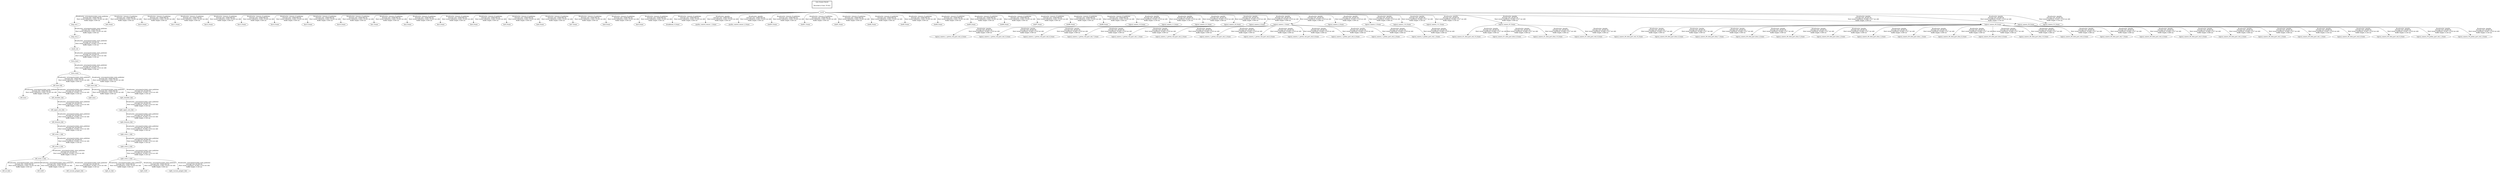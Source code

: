 digraph G {
"torso_main" -> "left_base_link"[label="Broadcaster: /ariac/gantry/robot_state_publisher\nAverage rate: 10000.000 Hz\nMost recent transform: 0.000 ( 55.823 sec old)\nBuffer length: 0.000 sec\n"];
"torso_base" -> "torso_main"[label="Broadcaster: /ariac/gantry/robot_state_publisher\nAverage rate: 60.000 Hz\nMost recent transform: 55.809 ( 0.014 sec old)\nBuffer length: 0.100 sec\n"];
"left_base_link" -> "left_base"[label="Broadcaster: /ariac/gantry/robot_state_publisher\nAverage rate: 10000.000 Hz\nMost recent transform: 0.000 ( 55.823 sec old)\nBuffer length: 0.000 sec\n"];
"left_wrist_3_link" -> "left_ee_link"[label="Broadcaster: /ariac/gantry/robot_state_publisher\nAverage rate: 10000.000 Hz\nMost recent transform: 0.000 ( 55.823 sec old)\nBuffer length: 0.000 sec\n"];
"left_wrist_2_link" -> "left_wrist_3_link"[label="Broadcaster: /ariac/gantry/robot_state_publisher\nAverage rate: 60.000 Hz\nMost recent transform: 55.809 ( 0.014 sec old)\nBuffer length: 0.100 sec\n"];
"left_wrist_3_link" -> "left_tool0"[label="Broadcaster: /ariac/gantry/robot_state_publisher\nAverage rate: 10000.000 Hz\nMost recent transform: 0.000 ( 55.823 sec old)\nBuffer length: 0.000 sec\n"];
"world" -> "long_rail_1"[label="Broadcaster: /ariac/gantry/robot_state_publisher\nAverage rate: 10000.000 Hz\nMost recent transform: 0.000 ( 55.823 sec old)\nBuffer length: 0.000 sec\n"];
"long_rail_1" -> "long_rail_2"[label="Broadcaster: /ariac/gantry/robot_state_publisher\nAverage rate: 10000.000 Hz\nMost recent transform: 0.000 ( 55.823 sec old)\nBuffer length: 0.000 sec\n"];
"torso_main" -> "right_base_link"[label="Broadcaster: /ariac/gantry/robot_state_publisher\nAverage rate: 10000.000 Hz\nMost recent transform: 0.000 ( 55.823 sec old)\nBuffer length: 0.000 sec\n"];
"right_base_link" -> "right_base"[label="Broadcaster: /ariac/gantry/robot_state_publisher\nAverage rate: 10000.000 Hz\nMost recent transform: 0.000 ( 55.823 sec old)\nBuffer length: 0.000 sec\n"];
"right_wrist_3_link" -> "right_ee_link"[label="Broadcaster: /ariac/gantry/robot_state_publisher\nAverage rate: 10000.000 Hz\nMost recent transform: 0.000 ( 55.823 sec old)\nBuffer length: 0.000 sec\n"];
"right_wrist_2_link" -> "right_wrist_3_link"[label="Broadcaster: /ariac/gantry/robot_state_publisher\nAverage rate: 60.000 Hz\nMost recent transform: 55.809 ( 0.014 sec old)\nBuffer length: 0.100 sec\n"];
"right_wrist_3_link" -> "right_tool0"[label="Broadcaster: /ariac/gantry/robot_state_publisher\nAverage rate: 10000.000 Hz\nMost recent transform: 0.000 ( 55.823 sec old)\nBuffer length: 0.000 sec\n"];
"world" -> "belt_frame"[label="Broadcaster: /sensors_tf_publisher\nAverage rate: 10000.000 Hz\nMost recent transform: 0.000 ( 55.823 sec old)\nBuffer length: 0.000 sec\n"];
"world" -> "bin10_frame"[label="Broadcaster: /sensors_tf_publisher\nAverage rate: 10000.000 Hz\nMost recent transform: 0.000 ( 55.823 sec old)\nBuffer length: 0.000 sec\n"];
"world" -> "bin11_frame"[label="Broadcaster: /sensors_tf_publisher\nAverage rate: 10000.000 Hz\nMost recent transform: 0.000 ( 55.823 sec old)\nBuffer length: 0.000 sec\n"];
"world" -> "bin12_frame"[label="Broadcaster: /sensors_tf_publisher\nAverage rate: 10000.000 Hz\nMost recent transform: 0.000 ( 55.823 sec old)\nBuffer length: 0.000 sec\n"];
"world" -> "bin13_frame"[label="Broadcaster: /sensors_tf_publisher\nAverage rate: 10000.000 Hz\nMost recent transform: 0.000 ( 55.823 sec old)\nBuffer length: 0.000 sec\n"];
"world" -> "bin14_frame"[label="Broadcaster: /sensors_tf_publisher\nAverage rate: 10000.000 Hz\nMost recent transform: 0.000 ( 55.823 sec old)\nBuffer length: 0.000 sec\n"];
"world" -> "bin15_frame"[label="Broadcaster: /sensors_tf_publisher\nAverage rate: 10000.000 Hz\nMost recent transform: 0.000 ( 55.823 sec old)\nBuffer length: 0.000 sec\n"];
"world" -> "bin16_frame"[label="Broadcaster: /sensors_tf_publisher\nAverage rate: 10000.000 Hz\nMost recent transform: 0.000 ( 55.823 sec old)\nBuffer length: 0.000 sec\n"];
"world" -> "bin1_frame"[label="Broadcaster: /sensors_tf_publisher\nAverage rate: 10000.000 Hz\nMost recent transform: 0.000 ( 55.823 sec old)\nBuffer length: 0.000 sec\n"];
"world" -> "bin2_frame"[label="Broadcaster: /sensors_tf_publisher\nAverage rate: 10000.000 Hz\nMost recent transform: 0.000 ( 55.823 sec old)\nBuffer length: 0.000 sec\n"];
"world" -> "bin3_frame"[label="Broadcaster: /sensors_tf_publisher\nAverage rate: 10000.000 Hz\nMost recent transform: 0.000 ( 55.823 sec old)\nBuffer length: 0.000 sec\n"];
"world" -> "bin4_frame"[label="Broadcaster: /sensors_tf_publisher\nAverage rate: 10000.000 Hz\nMost recent transform: 0.000 ( 55.823 sec old)\nBuffer length: 0.000 sec\n"];
"world" -> "bin5_frame"[label="Broadcaster: /sensors_tf_publisher\nAverage rate: 10000.000 Hz\nMost recent transform: 0.000 ( 55.823 sec old)\nBuffer length: 0.000 sec\n"];
"world" -> "bin6_frame"[label="Broadcaster: /sensors_tf_publisher\nAverage rate: 10000.000 Hz\nMost recent transform: 0.000 ( 55.823 sec old)\nBuffer length: 0.000 sec\n"];
"world" -> "bin7_frame"[label="Broadcaster: /sensors_tf_publisher\nAverage rate: 10000.000 Hz\nMost recent transform: 0.000 ( 55.823 sec old)\nBuffer length: 0.000 sec\n"];
"world" -> "bin8_frame"[label="Broadcaster: /sensors_tf_publisher\nAverage rate: 10000.000 Hz\nMost recent transform: 0.000 ( 55.823 sec old)\nBuffer length: 0.000 sec\n"];
"world" -> "bin9_frame"[label="Broadcaster: /sensors_tf_publisher\nAverage rate: 10000.000 Hz\nMost recent transform: 0.000 ( 55.823 sec old)\nBuffer length: 0.000 sec\n"];
"world" -> "breakbeam_0_frame"[label="Broadcaster: /sensors_tf_publisher\nAverage rate: 10000.000 Hz\nMost recent transform: 0.000 ( 55.823 sec old)\nBuffer length: 0.000 sec\n"];
"world" -> "quality_control_sensor_1_frame"[label="Broadcaster: /gazebo\nAverage rate: 10000.000 Hz\nMost recent transform: 0.000 ( 55.823 sec old)\nBuffer length: 0.000 sec\n"];
"world" -> "quality_control_sensor_2_frame"[label="Broadcaster: /gazebo\nAverage rate: 10000.000 Hz\nMost recent transform: 0.000 ( 55.823 sec old)\nBuffer length: 0.000 sec\n"];
"world" -> "shelf10_frame"[label="Broadcaster: /sensors_tf_publisher\nAverage rate: 10000.000 Hz\nMost recent transform: 0.000 ( 55.823 sec old)\nBuffer length: 0.000 sec\n"];
"world" -> "shelf11_frame"[label="Broadcaster: /sensors_tf_publisher\nAverage rate: 10000.000 Hz\nMost recent transform: 0.000 ( 55.823 sec old)\nBuffer length: 0.000 sec\n"];
"world" -> "shelf1_frame"[label="Broadcaster: /sensors_tf_publisher\nAverage rate: 10000.000 Hz\nMost recent transform: 0.000 ( 55.823 sec old)\nBuffer length: 0.000 sec\n"];
"world" -> "shelf2_frame"[label="Broadcaster: /sensors_tf_publisher\nAverage rate: 10000.000 Hz\nMost recent transform: 0.000 ( 55.823 sec old)\nBuffer length: 0.000 sec\n"];
"world" -> "shelf3_frame"[label="Broadcaster: /sensors_tf_publisher\nAverage rate: 10000.000 Hz\nMost recent transform: 0.000 ( 55.823 sec old)\nBuffer length: 0.000 sec\n"];
"world" -> "shelf4_frame"[label="Broadcaster: /sensors_tf_publisher\nAverage rate: 10000.000 Hz\nMost recent transform: 0.000 ( 55.823 sec old)\nBuffer length: 0.000 sec\n"];
"world" -> "shelf5_frame"[label="Broadcaster: /sensors_tf_publisher\nAverage rate: 10000.000 Hz\nMost recent transform: 0.000 ( 55.823 sec old)\nBuffer length: 0.000 sec\n"];
"world" -> "shelf6_frame"[label="Broadcaster: /sensors_tf_publisher\nAverage rate: 10000.000 Hz\nMost recent transform: 0.000 ( 55.823 sec old)\nBuffer length: 0.000 sec\n"];
"world" -> "shelf7_frame"[label="Broadcaster: /sensors_tf_publisher\nAverage rate: 10000.000 Hz\nMost recent transform: 0.000 ( 55.823 sec old)\nBuffer length: 0.000 sec\n"];
"world" -> "shelf8_frame"[label="Broadcaster: /sensors_tf_publisher\nAverage rate: 10000.000 Hz\nMost recent transform: 0.000 ( 55.823 sec old)\nBuffer length: 0.000 sec\n"];
"world" -> "shelf9_frame"[label="Broadcaster: /sensors_tf_publisher\nAverage rate: 10000.000 Hz\nMost recent transform: 0.000 ( 55.823 sec old)\nBuffer length: 0.000 sec\n"];
"world" -> "logical_camera_10_frame"[label="Broadcaster: /gazebo\nAverage rate: 20.000 Hz\nMost recent transform: 55.805 ( 0.018 sec old)\nBuffer length: 0.100 sec\n"];
"world" -> "logical_camera_11_frame"[label="Broadcaster: /gazebo\nAverage rate: 20.000 Hz\nMost recent transform: 55.805 ( 0.018 sec old)\nBuffer length: 0.100 sec\n"];
"world" -> "logical_camera_21_frame"[label="Broadcaster: /gazebo\nAverage rate: 20.202 Hz\nMost recent transform: 55.805 ( 0.018 sec old)\nBuffer length: 0.099 sec\n"];
"world" -> "logical_camera_20_frame"[label="Broadcaster: /gazebo\nAverage rate: 20.202 Hz\nMost recent transform: 55.805 ( 0.018 sec old)\nBuffer length: 0.099 sec\n"];
"world" -> "logical_camera_0_frame"[label="Broadcaster: /gazebo\nAverage rate: 20.202 Hz\nMost recent transform: 55.805 ( 0.018 sec old)\nBuffer length: 0.099 sec\n"];
"world" -> "logical_camera_1_frame"[label="Broadcaster: /gazebo\nAverage rate: 20.202 Hz\nMost recent transform: 55.805 ( 0.018 sec old)\nBuffer length: 0.099 sec\n"];
"logical_camera_1_frame" -> "logical_camera_1_piston_rod_part_red_4_frame"[label="Broadcaster: /gazebo\nAverage rate: 20.202 Hz\nMost recent transform: 55.805 ( 0.018 sec old)\nBuffer length: 0.099 sec\n"];
"logical_camera_1_frame" -> "logical_camera_1_piston_rod_part_red_5_frame"[label="Broadcaster: /gazebo\nAverage rate: 20.202 Hz\nMost recent transform: 55.805 ( 0.018 sec old)\nBuffer length: 0.099 sec\n"];
"logical_camera_1_frame" -> "logical_camera_1_piston_rod_part_red_6_frame"[label="Broadcaster: /gazebo\nAverage rate: 20.202 Hz\nMost recent transform: 55.805 ( 0.018 sec old)\nBuffer length: 0.099 sec\n"];
"logical_camera_1_frame" -> "logical_camera_1_piston_rod_part_red_7_frame"[label="Broadcaster: /gazebo\nAverage rate: 20.202 Hz\nMost recent transform: 55.805 ( 0.018 sec old)\nBuffer length: 0.099 sec\n"];
"logical_camera_1_frame" -> "logical_camera_1_piston_rod_part_red_1_frame"[label="Broadcaster: /gazebo\nAverage rate: 20.202 Hz\nMost recent transform: 55.805 ( 0.018 sec old)\nBuffer length: 0.099 sec\n"];
"logical_camera_1_frame" -> "logical_camera_1_piston_rod_part_red_2_frame"[label="Broadcaster: /gazebo\nAverage rate: 20.202 Hz\nMost recent transform: 55.805 ( 0.018 sec old)\nBuffer length: 0.099 sec\n"];
"logical_camera_1_frame" -> "logical_camera_1_piston_rod_part_red_3_frame"[label="Broadcaster: /gazebo\nAverage rate: 20.202 Hz\nMost recent transform: 55.805 ( 0.018 sec old)\nBuffer length: 0.099 sec\n"];
"logical_camera_1_frame" -> "logical_camera_1_piston_rod_part_red_8_frame"[label="Broadcaster: /gazebo\nAverage rate: 20.202 Hz\nMost recent transform: 55.805 ( 0.018 sec old)\nBuffer length: 0.099 sec\n"];
"logical_camera_1_frame" -> "logical_camera_1_piston_rod_part_red_9_frame"[label="Broadcaster: /gazebo\nAverage rate: 20.202 Hz\nMost recent transform: 55.805 ( 0.018 sec old)\nBuffer length: 0.099 sec\n"];
"logical_camera_1_frame" -> "logical_camera_1_pulley_part_red_4_frame"[label="Broadcaster: /gazebo\nAverage rate: 20.202 Hz\nMost recent transform: 55.805 ( 0.018 sec old)\nBuffer length: 0.099 sec\n"];
"logical_camera_1_frame" -> "logical_camera_1_pulley_part_red_2_frame"[label="Broadcaster: /gazebo\nAverage rate: 20.202 Hz\nMost recent transform: 55.805 ( 0.018 sec old)\nBuffer length: 0.099 sec\n"];
"world" -> "logical_camera_2_frame"[label="Broadcaster: /gazebo\nAverage rate: 20.202 Hz\nMost recent transform: 55.805 ( 0.018 sec old)\nBuffer length: 0.099 sec\n"];
"world" -> "logical_camera_3_frame"[label="Broadcaster: /gazebo\nAverage rate: 20.202 Hz\nMost recent transform: 55.805 ( 0.018 sec old)\nBuffer length: 0.099 sec\n"];
"logical_camera_3_frame" -> "logical_camera_3_pulley_part_red_1_frame"[label="Broadcaster: /gazebo\nAverage rate: 20.202 Hz\nMost recent transform: 55.805 ( 0.018 sec old)\nBuffer length: 0.099 sec\n"];
"world" -> "logical_camera_110_frame"[label="Broadcaster: /gazebo\nAverage rate: 20.000 Hz\nMost recent transform: 55.806 ( 0.017 sec old)\nBuffer length: 0.100 sec\n"];
"world" -> "logical_camera_111_frame"[label="Broadcaster: /gazebo\nAverage rate: 20.000 Hz\nMost recent transform: 55.806 ( 0.017 sec old)\nBuffer length: 0.100 sec\n"];
"world" -> "logical_camera_81_frame"[label="Broadcaster: /gazebo\nAverage rate: 20.202 Hz\nMost recent transform: 55.806 ( 0.017 sec old)\nBuffer length: 0.099 sec\n"];
"logical_camera_81_frame" -> "logical_camera_81_disk_part_red_10_frame"[label="Broadcaster: /gazebo\nAverage rate: 20.202 Hz\nMost recent transform: 55.806 ( 0.017 sec old)\nBuffer length: 0.099 sec\n"];
"logical_camera_81_frame" -> "logical_camera_81_disk_part_blue_9_frame"[label="Broadcaster: /gazebo\nAverage rate: 20.202 Hz\nMost recent transform: 55.806 ( 0.017 sec old)\nBuffer length: 0.099 sec\n"];
"logical_camera_81_frame" -> "logical_camera_81_disk_part_blue_10_frame"[label="Broadcaster: /gazebo\nAverage rate: 20.202 Hz\nMost recent transform: 55.806 ( 0.017 sec old)\nBuffer length: 0.099 sec\n"];
"logical_camera_81_frame" -> "logical_camera_81_disk_part_red_9_frame"[label="Broadcaster: /gazebo\nAverage rate: 20.202 Hz\nMost recent transform: 55.806 ( 0.017 sec old)\nBuffer length: 0.099 sec\n"];
"world" -> "logical_camera_80_frame"[label="Broadcaster: /gazebo\nAverage rate: 20.202 Hz\nMost recent transform: 55.806 ( 0.017 sec old)\nBuffer length: 0.099 sec\n"];
"logical_camera_80_frame" -> "logical_camera_80_disk_part_red_10_frame"[label="Broadcaster: /gazebo\nAverage rate: 20.202 Hz\nMost recent transform: 55.806 ( 0.017 sec old)\nBuffer length: 0.099 sec\n"];
"logical_camera_80_frame" -> "logical_camera_80_disk_part_blue_6_frame"[label="Broadcaster: /gazebo\nAverage rate: 20.202 Hz\nMost recent transform: 55.806 ( 0.017 sec old)\nBuffer length: 0.099 sec\n"];
"logical_camera_80_frame" -> "logical_camera_80_disk_part_blue_7_frame"[label="Broadcaster: /gazebo\nAverage rate: 20.202 Hz\nMost recent transform: 55.806 ( 0.017 sec old)\nBuffer length: 0.099 sec\n"];
"logical_camera_80_frame" -> "logical_camera_80_disk_part_blue_4_frame"[label="Broadcaster: /gazebo\nAverage rate: 20.202 Hz\nMost recent transform: 55.806 ( 0.017 sec old)\nBuffer length: 0.099 sec\n"];
"logical_camera_80_frame" -> "logical_camera_80_disk_part_blue_5_frame"[label="Broadcaster: /gazebo\nAverage rate: 20.202 Hz\nMost recent transform: 55.806 ( 0.017 sec old)\nBuffer length: 0.099 sec\n"];
"logical_camera_80_frame" -> "logical_camera_80_disk_part_blue_2_frame"[label="Broadcaster: /gazebo\nAverage rate: 20.202 Hz\nMost recent transform: 55.806 ( 0.017 sec old)\nBuffer length: 0.099 sec\n"];
"logical_camera_80_frame" -> "logical_camera_80_disk_part_blue_3_frame"[label="Broadcaster: /gazebo\nAverage rate: 20.202 Hz\nMost recent transform: 55.806 ( 0.017 sec old)\nBuffer length: 0.099 sec\n"];
"logical_camera_80_frame" -> "logical_camera_80_disk_part_blue_1_frame"[label="Broadcaster: /gazebo\nAverage rate: 20.202 Hz\nMost recent transform: 55.806 ( 0.017 sec old)\nBuffer length: 0.099 sec\n"];
"logical_camera_80_frame" -> "logical_camera_80_disk_part_blue_8_frame"[label="Broadcaster: /gazebo\nAverage rate: 20.202 Hz\nMost recent transform: 55.806 ( 0.017 sec old)\nBuffer length: 0.099 sec\n"];
"logical_camera_80_frame" -> "logical_camera_80_disk_part_blue_9_frame"[label="Broadcaster: /gazebo\nAverage rate: 20.202 Hz\nMost recent transform: 55.806 ( 0.017 sec old)\nBuffer length: 0.099 sec\n"];
"logical_camera_80_frame" -> "logical_camera_80_disk_part_blue_10_frame"[label="Broadcaster: /gazebo\nAverage rate: 20.202 Hz\nMost recent transform: 55.806 ( 0.017 sec old)\nBuffer length: 0.099 sec\n"];
"logical_camera_80_frame" -> "logical_camera_80_disk_part_red_6_frame"[label="Broadcaster: /gazebo\nAverage rate: 20.202 Hz\nMost recent transform: 55.806 ( 0.017 sec old)\nBuffer length: 0.099 sec\n"];
"logical_camera_80_frame" -> "logical_camera_80_disk_part_red_7_frame"[label="Broadcaster: /gazebo\nAverage rate: 20.202 Hz\nMost recent transform: 55.806 ( 0.017 sec old)\nBuffer length: 0.099 sec\n"];
"logical_camera_80_frame" -> "logical_camera_80_disk_part_red_4_frame"[label="Broadcaster: /gazebo\nAverage rate: 20.202 Hz\nMost recent transform: 55.806 ( 0.017 sec old)\nBuffer length: 0.099 sec\n"];
"logical_camera_80_frame" -> "logical_camera_80_disk_part_red_5_frame"[label="Broadcaster: /gazebo\nAverage rate: 20.202 Hz\nMost recent transform: 55.806 ( 0.017 sec old)\nBuffer length: 0.099 sec\n"];
"logical_camera_80_frame" -> "logical_camera_80_disk_part_red_2_frame"[label="Broadcaster: /gazebo\nAverage rate: 20.202 Hz\nMost recent transform: 55.806 ( 0.017 sec old)\nBuffer length: 0.099 sec\n"];
"logical_camera_80_frame" -> "logical_camera_80_disk_part_red_3_frame"[label="Broadcaster: /gazebo\nAverage rate: 20.202 Hz\nMost recent transform: 55.806 ( 0.017 sec old)\nBuffer length: 0.099 sec\n"];
"logical_camera_80_frame" -> "logical_camera_80_disk_part_red_1_frame"[label="Broadcaster: /gazebo\nAverage rate: 20.000 Hz\nMost recent transform: 55.807 ( 0.016 sec old)\nBuffer length: 0.100 sec\n"];
"logical_camera_80_frame" -> "logical_camera_80_disk_part_red_8_frame"[label="Broadcaster: /gazebo\nAverage rate: 20.000 Hz\nMost recent transform: 55.807 ( 0.016 sec old)\nBuffer length: 0.100 sec\n"];
"logical_camera_80_frame" -> "logical_camera_80_disk_part_red_9_frame"[label="Broadcaster: /gazebo\nAverage rate: 20.000 Hz\nMost recent transform: 55.807 ( 0.016 sec old)\nBuffer length: 0.100 sec\n"];
"world" -> "logical_camera_50_frame"[label="Broadcaster: /gazebo\nAverage rate: 20.000 Hz\nMost recent transform: 55.807 ( 0.016 sec old)\nBuffer length: 0.100 sec\n"];
"logical_camera_50_frame" -> "logical_camera_50_pulley_part_red_1_frame"[label="Broadcaster: /gazebo\nAverage rate: 20.000 Hz\nMost recent transform: 55.807 ( 0.016 sec old)\nBuffer length: 0.100 sec\n"];
"logical_camera_50_frame" -> "logical_camera_50_pulley_part_red_3_frame"[label="Broadcaster: /gazebo\nAverage rate: 20.000 Hz\nMost recent transform: 55.807 ( 0.016 sec old)\nBuffer length: 0.100 sec\n"];
"world" -> "logical_camera_51_frame"[label="Broadcaster: /gazebo\nAverage rate: 20.000 Hz\nMost recent transform: 55.807 ( 0.016 sec old)\nBuffer length: 0.100 sec\n"];
"left_upper_arm_link" -> "left_forearm_link"[label="Broadcaster: /ariac/gantry/robot_state_publisher\nAverage rate: 60.000 Hz\nMost recent transform: 55.809 ( 0.014 sec old)\nBuffer length: 0.100 sec\n"];
"left_shoulder_link" -> "left_upper_arm_link"[label="Broadcaster: /ariac/gantry/robot_state_publisher\nAverage rate: 60.000 Hz\nMost recent transform: 55.809 ( 0.014 sec old)\nBuffer length: 0.100 sec\n"];
"left_base_link" -> "left_shoulder_link"[label="Broadcaster: /ariac/gantry/robot_state_publisher\nAverage rate: 60.000 Hz\nMost recent transform: 55.809 ( 0.014 sec old)\nBuffer length: 0.100 sec\n"];
"left_wrist_3_link" -> "left_vacuum_gripper_link"[label="Broadcaster: /ariac/gantry/robot_state_publisher\nAverage rate: 60.000 Hz\nMost recent transform: 55.809 ( 0.014 sec old)\nBuffer length: 0.100 sec\n"];
"left_forearm_link" -> "left_wrist_1_link"[label="Broadcaster: /ariac/gantry/robot_state_publisher\nAverage rate: 60.000 Hz\nMost recent transform: 55.809 ( 0.014 sec old)\nBuffer length: 0.100 sec\n"];
"left_wrist_1_link" -> "left_wrist_2_link"[label="Broadcaster: /ariac/gantry/robot_state_publisher\nAverage rate: 60.000 Hz\nMost recent transform: 55.809 ( 0.014 sec old)\nBuffer length: 0.100 sec\n"];
"right_upper_arm_link" -> "right_forearm_link"[label="Broadcaster: /ariac/gantry/robot_state_publisher\nAverage rate: 60.000 Hz\nMost recent transform: 55.809 ( 0.014 sec old)\nBuffer length: 0.100 sec\n"];
"right_shoulder_link" -> "right_upper_arm_link"[label="Broadcaster: /ariac/gantry/robot_state_publisher\nAverage rate: 60.000 Hz\nMost recent transform: 55.809 ( 0.014 sec old)\nBuffer length: 0.100 sec\n"];
"right_base_link" -> "right_shoulder_link"[label="Broadcaster: /ariac/gantry/robot_state_publisher\nAverage rate: 60.000 Hz\nMost recent transform: 55.809 ( 0.014 sec old)\nBuffer length: 0.100 sec\n"];
"right_wrist_3_link" -> "right_vacuum_gripper_link"[label="Broadcaster: /ariac/gantry/robot_state_publisher\nAverage rate: 60.000 Hz\nMost recent transform: 55.809 ( 0.014 sec old)\nBuffer length: 0.100 sec\n"];
"right_forearm_link" -> "right_wrist_1_link"[label="Broadcaster: /ariac/gantry/robot_state_publisher\nAverage rate: 60.000 Hz\nMost recent transform: 55.809 ( 0.014 sec old)\nBuffer length: 0.100 sec\n"];
"right_wrist_1_link" -> "right_wrist_2_link"[label="Broadcaster: /ariac/gantry/robot_state_publisher\nAverage rate: 60.000 Hz\nMost recent transform: 55.809 ( 0.014 sec old)\nBuffer length: 0.100 sec\n"];
"long_rail_2" -> "small_rail"[label="Broadcaster: /ariac/gantry/robot_state_publisher\nAverage rate: 60.000 Hz\nMost recent transform: 55.809 ( 0.014 sec old)\nBuffer length: 0.100 sec\n"];
"small_rail" -> "torso_base"[label="Broadcaster: /ariac/gantry/robot_state_publisher\nAverage rate: 60.000 Hz\nMost recent transform: 55.809 ( 0.014 sec old)\nBuffer length: 0.100 sec\n"];
edge [style=invis];
 subgraph cluster_legend { style=bold; color=black; label ="view_frames Result";
"Recorded at time: 55.823"[ shape=plaintext ] ;
 }->"world";
}